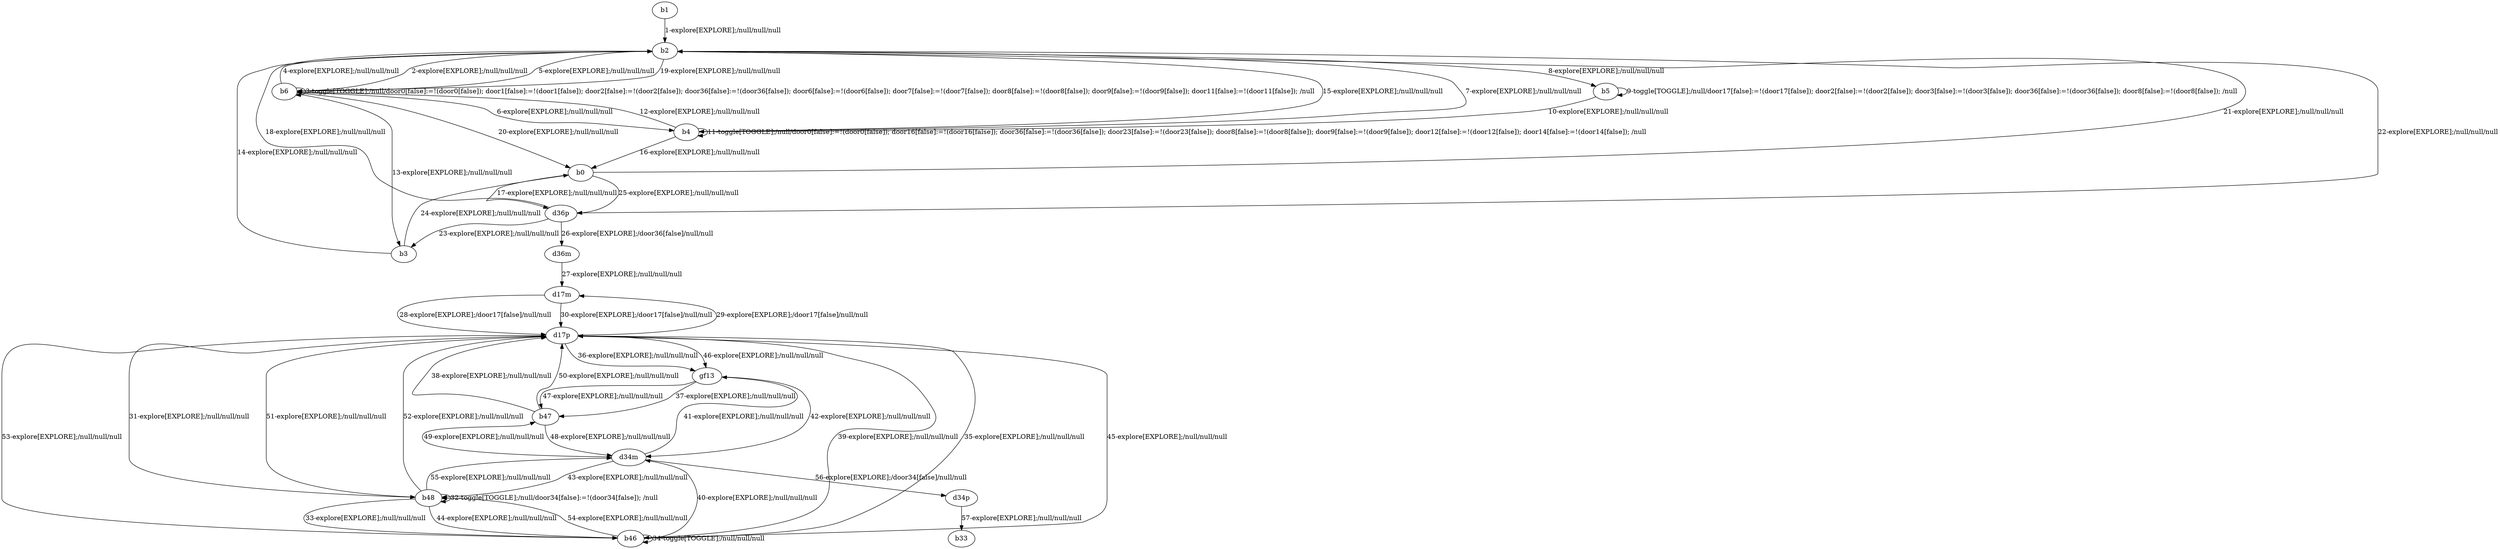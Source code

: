 # Total number of goals covered by this test: 13
# b46 --> b46
# gf13 --> d34m
# b47 --> d17p
# b48 --> d17p
# b46 --> d17p
# b46 --> b48
# b46 --> d34m
# d17p --> gf13
# d34m --> b48
# b47 --> d34m
# b48 --> b46
# gf13 --> b47
# d34m --> b47

digraph g {
"b1" -> "b2" [label = "1-explore[EXPLORE];/null/null/null"];
"b2" -> "b6" [label = "2-explore[EXPLORE];/null/null/null"];
"b6" -> "b6" [label = "3-toggle[TOGGLE];/null/door0[false]:=!(door0[false]); door1[false]:=!(door1[false]); door2[false]:=!(door2[false]); door36[false]:=!(door36[false]); door6[false]:=!(door6[false]); door7[false]:=!(door7[false]); door8[false]:=!(door8[false]); door9[false]:=!(door9[false]); door11[false]:=!(door11[false]); /null"];
"b6" -> "b2" [label = "4-explore[EXPLORE];/null/null/null"];
"b2" -> "b6" [label = "5-explore[EXPLORE];/null/null/null"];
"b6" -> "b4" [label = "6-explore[EXPLORE];/null/null/null"];
"b4" -> "b2" [label = "7-explore[EXPLORE];/null/null/null"];
"b2" -> "b5" [label = "8-explore[EXPLORE];/null/null/null"];
"b5" -> "b5" [label = "9-toggle[TOGGLE];/null/door17[false]:=!(door17[false]); door2[false]:=!(door2[false]); door3[false]:=!(door3[false]); door36[false]:=!(door36[false]); door8[false]:=!(door8[false]); /null"];
"b5" -> "b4" [label = "10-explore[EXPLORE];/null/null/null"];
"b4" -> "b4" [label = "11-toggle[TOGGLE];/null/door0[false]:=!(door0[false]); door16[false]:=!(door16[false]); door36[false]:=!(door36[false]); door23[false]:=!(door23[false]); door8[false]:=!(door8[false]); door9[false]:=!(door9[false]); door12[false]:=!(door12[false]); door14[false]:=!(door14[false]); /null"];
"b4" -> "b6" [label = "12-explore[EXPLORE];/null/null/null"];
"b6" -> "b3" [label = "13-explore[EXPLORE];/null/null/null"];
"b3" -> "b2" [label = "14-explore[EXPLORE];/null/null/null"];
"b2" -> "b4" [label = "15-explore[EXPLORE];/null/null/null"];
"b4" -> "b0" [label = "16-explore[EXPLORE];/null/null/null"];
"b0" -> "d36p" [label = "17-explore[EXPLORE];/null/null/null"];
"d36p" -> "b2" [label = "18-explore[EXPLORE];/null/null/null"];
"b2" -> "b6" [label = "19-explore[EXPLORE];/null/null/null"];
"b6" -> "b0" [label = "20-explore[EXPLORE];/null/null/null"];
"b0" -> "b2" [label = "21-explore[EXPLORE];/null/null/null"];
"b2" -> "d36p" [label = "22-explore[EXPLORE];/null/null/null"];
"d36p" -> "b3" [label = "23-explore[EXPLORE];/null/null/null"];
"b3" -> "b0" [label = "24-explore[EXPLORE];/null/null/null"];
"b0" -> "d36p" [label = "25-explore[EXPLORE];/null/null/null"];
"d36p" -> "d36m" [label = "26-explore[EXPLORE];/door36[false]/null/null"];
"d36m" -> "d17m" [label = "27-explore[EXPLORE];/null/null/null"];
"d17m" -> "d17p" [label = "28-explore[EXPLORE];/door17[false]/null/null"];
"d17p" -> "d17m" [label = "29-explore[EXPLORE];/door17[false]/null/null"];
"d17m" -> "d17p" [label = "30-explore[EXPLORE];/door17[false]/null/null"];
"d17p" -> "b48" [label = "31-explore[EXPLORE];/null/null/null"];
"b48" -> "b48" [label = "32-toggle[TOGGLE];/null/door34[false]:=!(door34[false]); /null"];
"b48" -> "b46" [label = "33-explore[EXPLORE];/null/null/null"];
"b46" -> "b46" [label = "34-toggle[TOGGLE];/null/null/null"];
"b46" -> "d17p" [label = "35-explore[EXPLORE];/null/null/null"];
"d17p" -> "gf13" [label = "36-explore[EXPLORE];/null/null/null"];
"gf13" -> "b47" [label = "37-explore[EXPLORE];/null/null/null"];
"b47" -> "d17p" [label = "38-explore[EXPLORE];/null/null/null"];
"d17p" -> "b46" [label = "39-explore[EXPLORE];/null/null/null"];
"b46" -> "d34m" [label = "40-explore[EXPLORE];/null/null/null"];
"d34m" -> "gf13" [label = "41-explore[EXPLORE];/null/null/null"];
"gf13" -> "d34m" [label = "42-explore[EXPLORE];/null/null/null"];
"d34m" -> "b48" [label = "43-explore[EXPLORE];/null/null/null"];
"b48" -> "b46" [label = "44-explore[EXPLORE];/null/null/null"];
"b46" -> "d17p" [label = "45-explore[EXPLORE];/null/null/null"];
"d17p" -> "gf13" [label = "46-explore[EXPLORE];/null/null/null"];
"gf13" -> "b47" [label = "47-explore[EXPLORE];/null/null/null"];
"b47" -> "d34m" [label = "48-explore[EXPLORE];/null/null/null"];
"d34m" -> "b47" [label = "49-explore[EXPLORE];/null/null/null"];
"b47" -> "d17p" [label = "50-explore[EXPLORE];/null/null/null"];
"d17p" -> "b48" [label = "51-explore[EXPLORE];/null/null/null"];
"b48" -> "d17p" [label = "52-explore[EXPLORE];/null/null/null"];
"d17p" -> "b46" [label = "53-explore[EXPLORE];/null/null/null"];
"b46" -> "b48" [label = "54-explore[EXPLORE];/null/null/null"];
"b48" -> "d34m" [label = "55-explore[EXPLORE];/null/null/null"];
"d34m" -> "d34p" [label = "56-explore[EXPLORE];/door34[false]/null/null"];
"d34p" -> "b33" [label = "57-explore[EXPLORE];/null/null/null"];
}